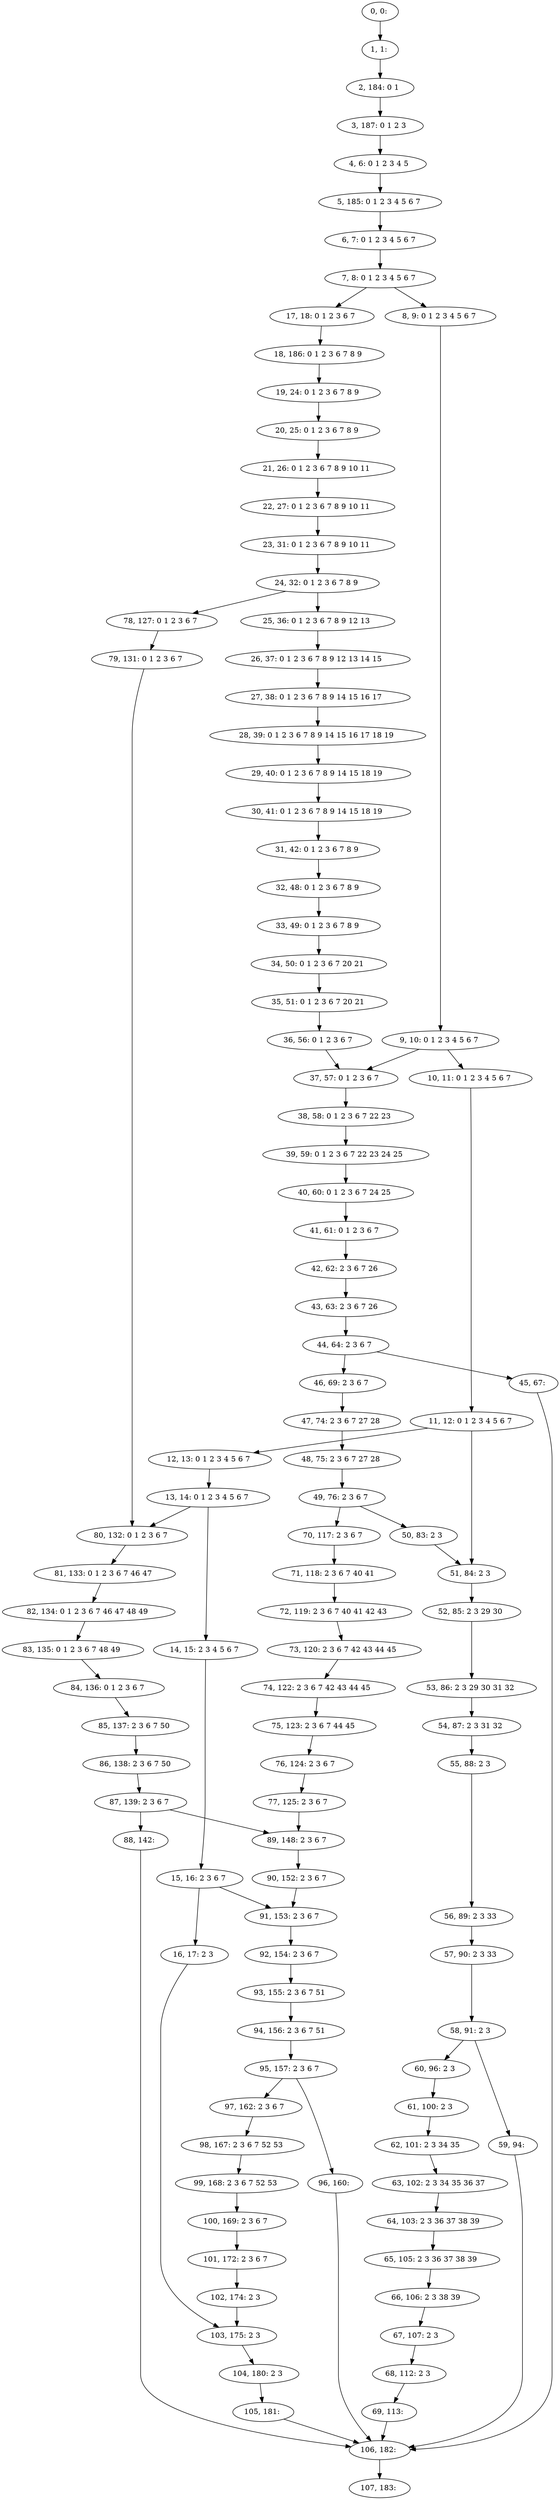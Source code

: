 digraph G {
0[label="0, 0: "];
1[label="1, 1: "];
2[label="2, 184: 0 1 "];
3[label="3, 187: 0 1 2 3 "];
4[label="4, 6: 0 1 2 3 4 5 "];
5[label="5, 185: 0 1 2 3 4 5 6 7 "];
6[label="6, 7: 0 1 2 3 4 5 6 7 "];
7[label="7, 8: 0 1 2 3 4 5 6 7 "];
8[label="8, 9: 0 1 2 3 4 5 6 7 "];
9[label="9, 10: 0 1 2 3 4 5 6 7 "];
10[label="10, 11: 0 1 2 3 4 5 6 7 "];
11[label="11, 12: 0 1 2 3 4 5 6 7 "];
12[label="12, 13: 0 1 2 3 4 5 6 7 "];
13[label="13, 14: 0 1 2 3 4 5 6 7 "];
14[label="14, 15: 2 3 4 5 6 7 "];
15[label="15, 16: 2 3 6 7 "];
16[label="16, 17: 2 3 "];
17[label="17, 18: 0 1 2 3 6 7 "];
18[label="18, 186: 0 1 2 3 6 7 8 9 "];
19[label="19, 24: 0 1 2 3 6 7 8 9 "];
20[label="20, 25: 0 1 2 3 6 7 8 9 "];
21[label="21, 26: 0 1 2 3 6 7 8 9 10 11 "];
22[label="22, 27: 0 1 2 3 6 7 8 9 10 11 "];
23[label="23, 31: 0 1 2 3 6 7 8 9 10 11 "];
24[label="24, 32: 0 1 2 3 6 7 8 9 "];
25[label="25, 36: 0 1 2 3 6 7 8 9 12 13 "];
26[label="26, 37: 0 1 2 3 6 7 8 9 12 13 14 15 "];
27[label="27, 38: 0 1 2 3 6 7 8 9 14 15 16 17 "];
28[label="28, 39: 0 1 2 3 6 7 8 9 14 15 16 17 18 19 "];
29[label="29, 40: 0 1 2 3 6 7 8 9 14 15 18 19 "];
30[label="30, 41: 0 1 2 3 6 7 8 9 14 15 18 19 "];
31[label="31, 42: 0 1 2 3 6 7 8 9 "];
32[label="32, 48: 0 1 2 3 6 7 8 9 "];
33[label="33, 49: 0 1 2 3 6 7 8 9 "];
34[label="34, 50: 0 1 2 3 6 7 20 21 "];
35[label="35, 51: 0 1 2 3 6 7 20 21 "];
36[label="36, 56: 0 1 2 3 6 7 "];
37[label="37, 57: 0 1 2 3 6 7 "];
38[label="38, 58: 0 1 2 3 6 7 22 23 "];
39[label="39, 59: 0 1 2 3 6 7 22 23 24 25 "];
40[label="40, 60: 0 1 2 3 6 7 24 25 "];
41[label="41, 61: 0 1 2 3 6 7 "];
42[label="42, 62: 2 3 6 7 26 "];
43[label="43, 63: 2 3 6 7 26 "];
44[label="44, 64: 2 3 6 7 "];
45[label="45, 67: "];
46[label="46, 69: 2 3 6 7 "];
47[label="47, 74: 2 3 6 7 27 28 "];
48[label="48, 75: 2 3 6 7 27 28 "];
49[label="49, 76: 2 3 6 7 "];
50[label="50, 83: 2 3 "];
51[label="51, 84: 2 3 "];
52[label="52, 85: 2 3 29 30 "];
53[label="53, 86: 2 3 29 30 31 32 "];
54[label="54, 87: 2 3 31 32 "];
55[label="55, 88: 2 3 "];
56[label="56, 89: 2 3 33 "];
57[label="57, 90: 2 3 33 "];
58[label="58, 91: 2 3 "];
59[label="59, 94: "];
60[label="60, 96: 2 3 "];
61[label="61, 100: 2 3 "];
62[label="62, 101: 2 3 34 35 "];
63[label="63, 102: 2 3 34 35 36 37 "];
64[label="64, 103: 2 3 36 37 38 39 "];
65[label="65, 105: 2 3 36 37 38 39 "];
66[label="66, 106: 2 3 38 39 "];
67[label="67, 107: 2 3 "];
68[label="68, 112: 2 3 "];
69[label="69, 113: "];
70[label="70, 117: 2 3 6 7 "];
71[label="71, 118: 2 3 6 7 40 41 "];
72[label="72, 119: 2 3 6 7 40 41 42 43 "];
73[label="73, 120: 2 3 6 7 42 43 44 45 "];
74[label="74, 122: 2 3 6 7 42 43 44 45 "];
75[label="75, 123: 2 3 6 7 44 45 "];
76[label="76, 124: 2 3 6 7 "];
77[label="77, 125: 2 3 6 7 "];
78[label="78, 127: 0 1 2 3 6 7 "];
79[label="79, 131: 0 1 2 3 6 7 "];
80[label="80, 132: 0 1 2 3 6 7 "];
81[label="81, 133: 0 1 2 3 6 7 46 47 "];
82[label="82, 134: 0 1 2 3 6 7 46 47 48 49 "];
83[label="83, 135: 0 1 2 3 6 7 48 49 "];
84[label="84, 136: 0 1 2 3 6 7 "];
85[label="85, 137: 2 3 6 7 50 "];
86[label="86, 138: 2 3 6 7 50 "];
87[label="87, 139: 2 3 6 7 "];
88[label="88, 142: "];
89[label="89, 148: 2 3 6 7 "];
90[label="90, 152: 2 3 6 7 "];
91[label="91, 153: 2 3 6 7 "];
92[label="92, 154: 2 3 6 7 "];
93[label="93, 155: 2 3 6 7 51 "];
94[label="94, 156: 2 3 6 7 51 "];
95[label="95, 157: 2 3 6 7 "];
96[label="96, 160: "];
97[label="97, 162: 2 3 6 7 "];
98[label="98, 167: 2 3 6 7 52 53 "];
99[label="99, 168: 2 3 6 7 52 53 "];
100[label="100, 169: 2 3 6 7 "];
101[label="101, 172: 2 3 6 7 "];
102[label="102, 174: 2 3 "];
103[label="103, 175: 2 3 "];
104[label="104, 180: 2 3 "];
105[label="105, 181: "];
106[label="106, 182: "];
107[label="107, 183: "];
0->1 ;
1->2 ;
2->3 ;
3->4 ;
4->5 ;
5->6 ;
6->7 ;
7->8 ;
7->17 ;
8->9 ;
9->10 ;
9->37 ;
10->11 ;
11->12 ;
11->51 ;
12->13 ;
13->14 ;
13->80 ;
14->15 ;
15->16 ;
15->91 ;
16->103 ;
17->18 ;
18->19 ;
19->20 ;
20->21 ;
21->22 ;
22->23 ;
23->24 ;
24->25 ;
24->78 ;
25->26 ;
26->27 ;
27->28 ;
28->29 ;
29->30 ;
30->31 ;
31->32 ;
32->33 ;
33->34 ;
34->35 ;
35->36 ;
36->37 ;
37->38 ;
38->39 ;
39->40 ;
40->41 ;
41->42 ;
42->43 ;
43->44 ;
44->45 ;
44->46 ;
45->106 ;
46->47 ;
47->48 ;
48->49 ;
49->50 ;
49->70 ;
50->51 ;
51->52 ;
52->53 ;
53->54 ;
54->55 ;
55->56 ;
56->57 ;
57->58 ;
58->59 ;
58->60 ;
59->106 ;
60->61 ;
61->62 ;
62->63 ;
63->64 ;
64->65 ;
65->66 ;
66->67 ;
67->68 ;
68->69 ;
69->106 ;
70->71 ;
71->72 ;
72->73 ;
73->74 ;
74->75 ;
75->76 ;
76->77 ;
77->89 ;
78->79 ;
79->80 ;
80->81 ;
81->82 ;
82->83 ;
83->84 ;
84->85 ;
85->86 ;
86->87 ;
87->88 ;
87->89 ;
88->106 ;
89->90 ;
90->91 ;
91->92 ;
92->93 ;
93->94 ;
94->95 ;
95->96 ;
95->97 ;
96->106 ;
97->98 ;
98->99 ;
99->100 ;
100->101 ;
101->102 ;
102->103 ;
103->104 ;
104->105 ;
105->106 ;
106->107 ;
}
